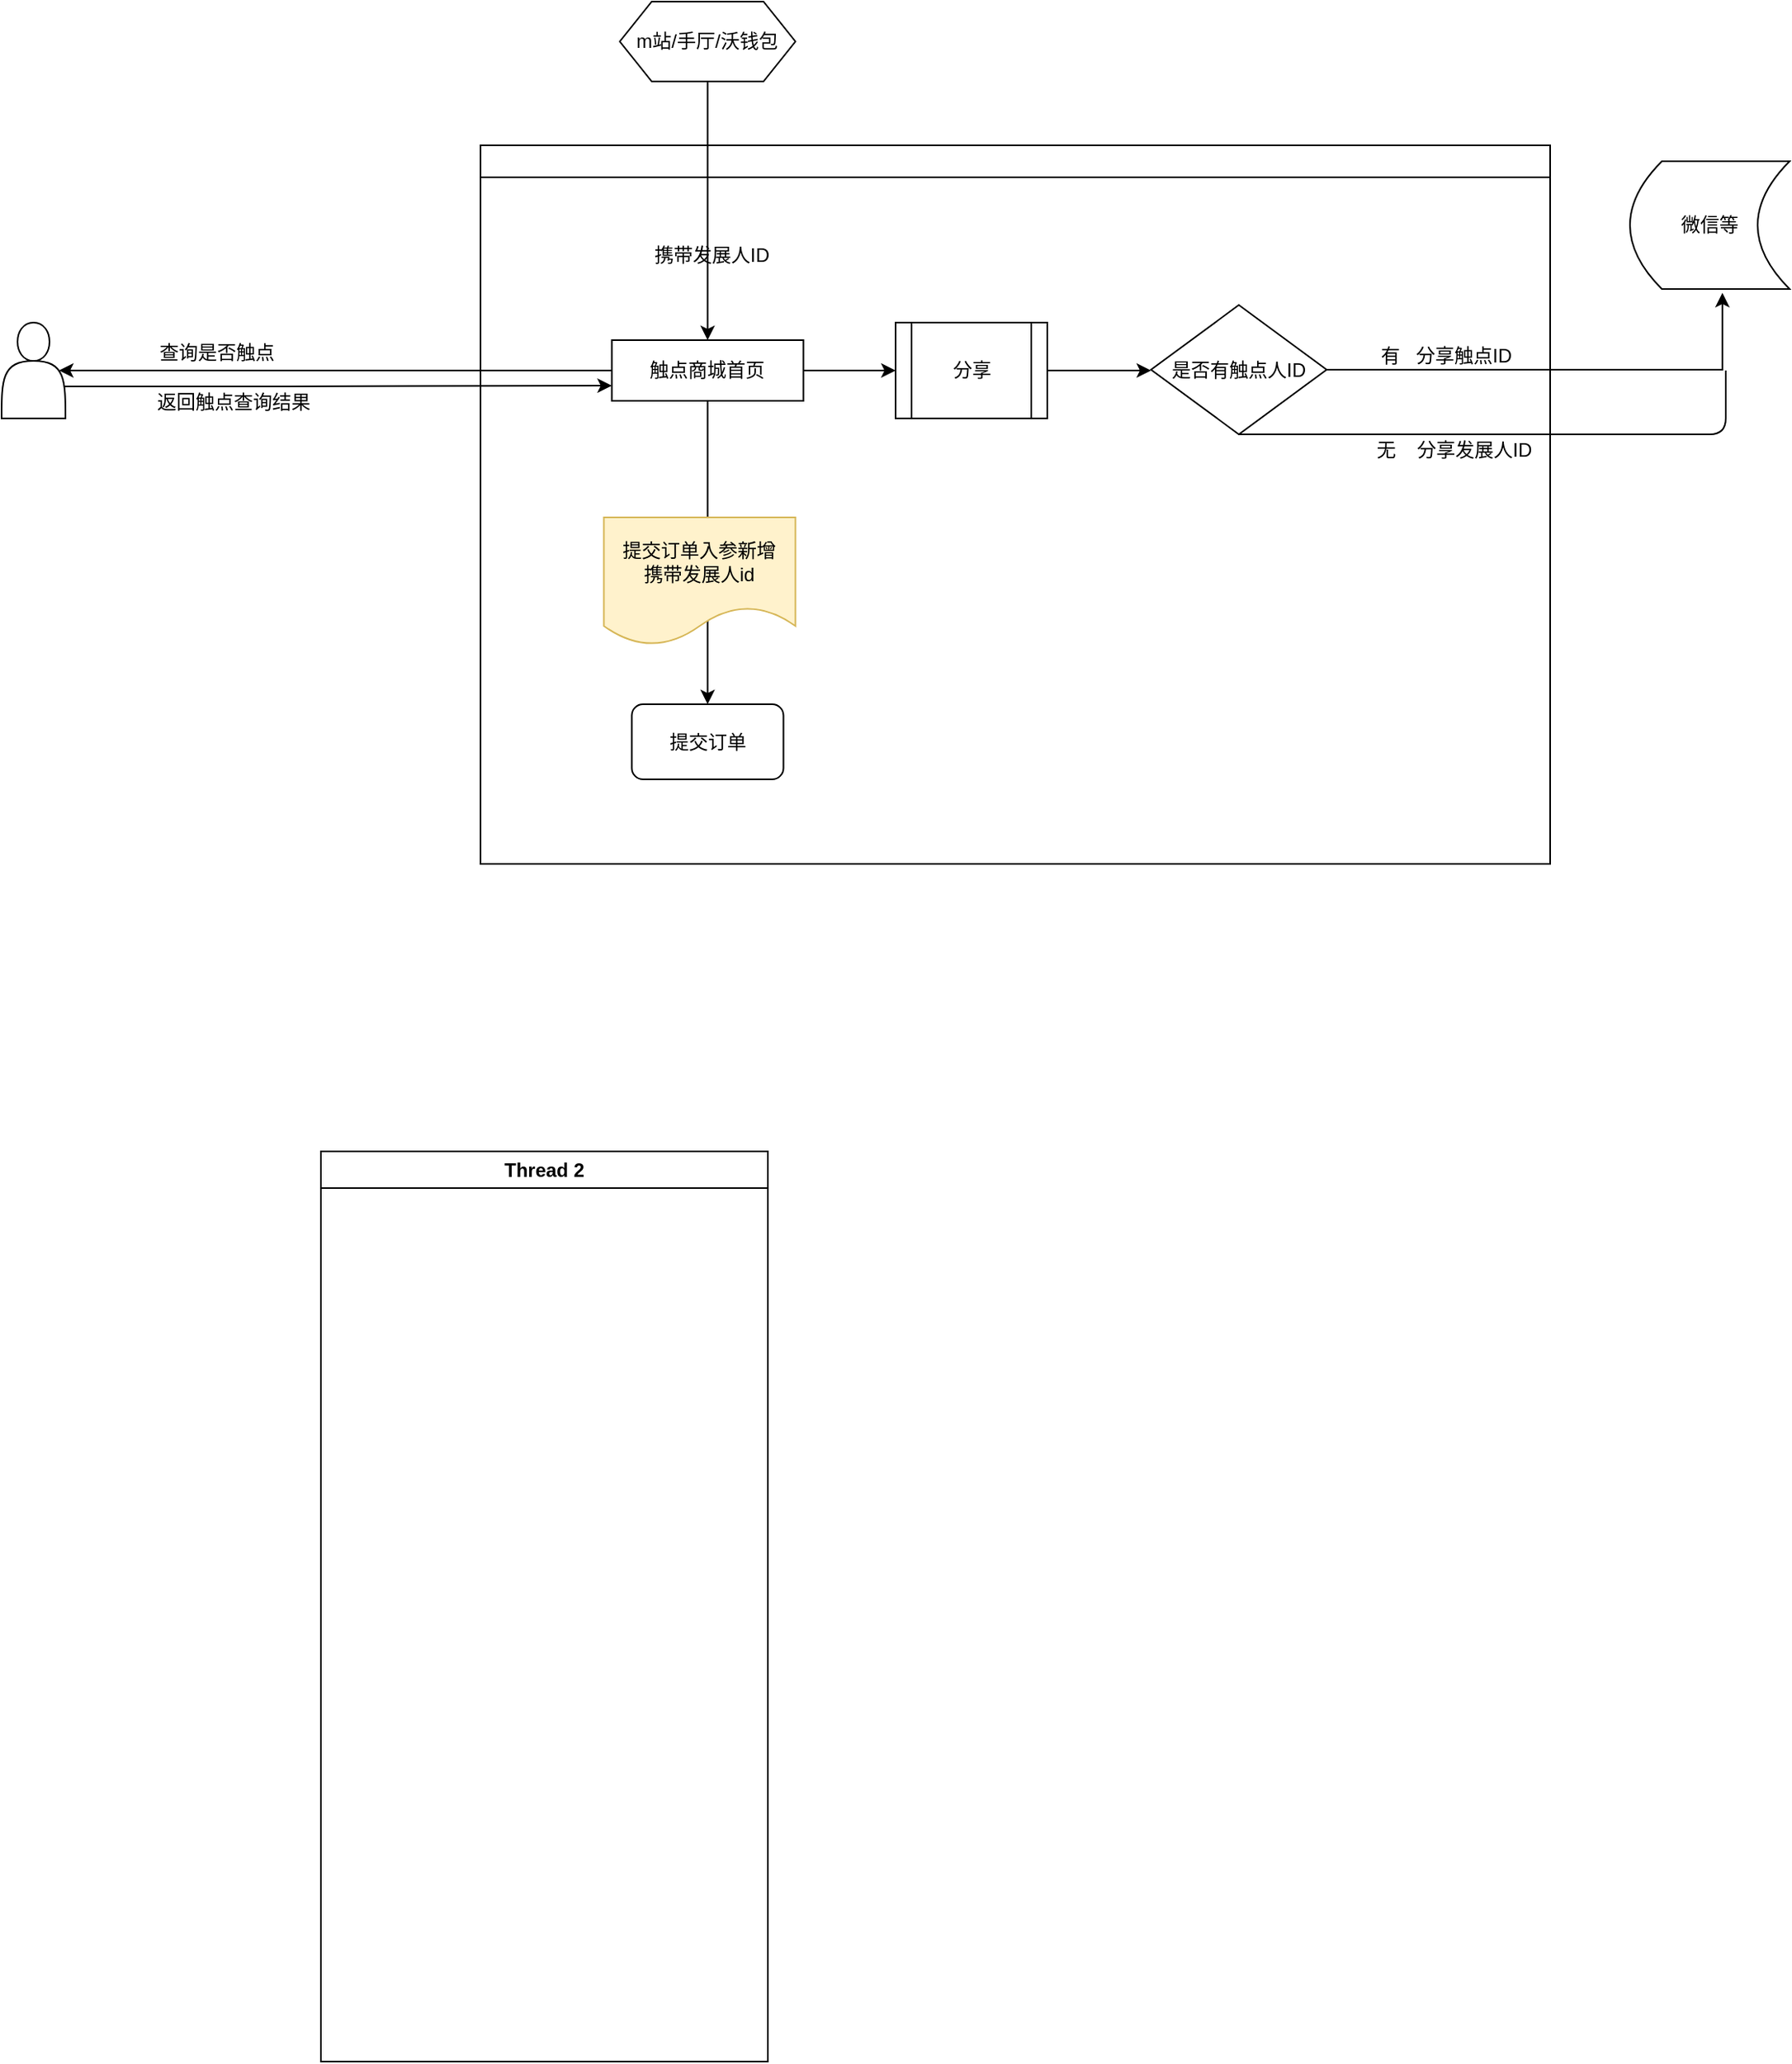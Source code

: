<mxfile version="14.2.5" type="github">
  <diagram name="Page-1" id="e7e014a7-5840-1c2e-5031-d8a46d1fe8dd">
    <mxGraphModel dx="1204" dy="595" grid="1" gridSize="10" guides="1" tooltips="1" connect="1" arrows="1" fold="1" page="1" pageScale="1" pageWidth="1169" pageHeight="826" background="#ffffff" math="0" shadow="0">
      <root>
        <mxCell id="0" />
        <mxCell id="1" parent="0" />
        <mxCell id="2" value="" style="swimlane;whiteSpace=wrap;startSize=20;" parent="1" vertex="1">
          <mxGeometry x="380" y="140" width="670" height="450" as="geometry" />
        </mxCell>
        <mxCell id="bWuk8rQy6wunyqJOEJpp-48" value="携带发展人ID" style="text;html=1;strokeColor=none;fillColor=none;align=center;verticalAlign=middle;whiteSpace=wrap;rounded=0;" vertex="1" parent="2">
          <mxGeometry x="99.75" y="60" width="90" height="18" as="geometry" />
        </mxCell>
        <mxCell id="bWuk8rQy6wunyqJOEJpp-93" style="edgeStyle=orthogonalEdgeStyle;rounded=0;orthogonalLoop=1;jettySize=auto;html=1;exitX=1;exitY=0.5;exitDx=0;exitDy=0;entryX=0;entryY=0.5;entryDx=0;entryDy=0;" edge="1" parent="2" source="bWuk8rQy6wunyqJOEJpp-49" target="bWuk8rQy6wunyqJOEJpp-91">
          <mxGeometry relative="1" as="geometry" />
        </mxCell>
        <mxCell id="bWuk8rQy6wunyqJOEJpp-49" value="触点商城首页" style="rounded=0;whiteSpace=wrap;html=1;" vertex="1" parent="2">
          <mxGeometry x="82.25" y="122" width="120" height="38" as="geometry" />
        </mxCell>
        <mxCell id="bWuk8rQy6wunyqJOEJpp-50" style="edgeStyle=orthogonalEdgeStyle;rounded=0;orthogonalLoop=1;jettySize=auto;html=1;exitX=0.5;exitY=1;exitDx=0;exitDy=0;" edge="1" parent="2" source="bWuk8rQy6wunyqJOEJpp-49" target="bWuk8rQy6wunyqJOEJpp-49">
          <mxGeometry relative="1" as="geometry" />
        </mxCell>
        <mxCell id="bWuk8rQy6wunyqJOEJpp-78" style="edgeStyle=orthogonalEdgeStyle;rounded=0;orthogonalLoop=1;jettySize=auto;html=1;exitX=0.5;exitY=1;exitDx=0;exitDy=0;" edge="1" parent="2">
          <mxGeometry relative="1" as="geometry">
            <mxPoint x="140" y="280" as="sourcePoint" />
            <mxPoint x="140" y="280" as="targetPoint" />
          </mxGeometry>
        </mxCell>
        <mxCell id="bWuk8rQy6wunyqJOEJpp-87" value="提交订单" style="rounded=1;whiteSpace=wrap;html=1;" vertex="1" parent="2">
          <mxGeometry x="94.75" y="350" width="95" height="47" as="geometry" />
        </mxCell>
        <mxCell id="bWuk8rQy6wunyqJOEJpp-91" value="分享" style="shape=process;whiteSpace=wrap;html=1;backgroundOutline=1;" vertex="1" parent="2">
          <mxGeometry x="260" y="111" width="95" height="60" as="geometry" />
        </mxCell>
        <mxCell id="bWuk8rQy6wunyqJOEJpp-86" style="edgeStyle=orthogonalEdgeStyle;rounded=0;orthogonalLoop=1;jettySize=auto;html=1;exitX=0.5;exitY=1;exitDx=0;exitDy=0;entryX=0.5;entryY=0;entryDx=0;entryDy=0;" edge="1" parent="2" source="bWuk8rQy6wunyqJOEJpp-49" target="bWuk8rQy6wunyqJOEJpp-87">
          <mxGeometry relative="1" as="geometry">
            <mxPoint x="142" y="300" as="targetPoint" />
          </mxGeometry>
        </mxCell>
        <mxCell id="bWuk8rQy6wunyqJOEJpp-88" value="提交订单入参新增&lt;br&gt;携带发展人id" style="shape=document;whiteSpace=wrap;html=1;boundedLbl=1;fillColor=#fff2cc;strokeColor=#d6b656;" vertex="1" parent="2">
          <mxGeometry x="77.25" y="233" width="120" height="80" as="geometry" />
        </mxCell>
        <mxCell id="bWuk8rQy6wunyqJOEJpp-95" value="是否有触点人ID" style="rhombus;whiteSpace=wrap;html=1;" vertex="1" parent="2">
          <mxGeometry x="420" y="100" width="110" height="81" as="geometry" />
        </mxCell>
        <mxCell id="bWuk8rQy6wunyqJOEJpp-107" value="无&amp;nbsp; &amp;nbsp; 分享发展人ID" style="text;html=1;strokeColor=none;fillColor=none;align=center;verticalAlign=middle;whiteSpace=wrap;rounded=0;" vertex="1" parent="2">
          <mxGeometry x="550" y="181" width="120" height="20" as="geometry" />
        </mxCell>
        <mxCell id="3" value="Thread 2" style="swimlane;whiteSpace=wrap" parent="1" vertex="1">
          <mxGeometry x="280" y="770" width="280" height="570" as="geometry" />
        </mxCell>
        <mxCell id="bWuk8rQy6wunyqJOEJpp-66" value="查询是否触点" style="text;html=1;strokeColor=none;fillColor=none;align=center;verticalAlign=middle;whiteSpace=wrap;rounded=0;" vertex="1" parent="1">
          <mxGeometry x="170" y="260" width="90" height="20" as="geometry" />
        </mxCell>
        <mxCell id="bWuk8rQy6wunyqJOEJpp-70" style="edgeStyle=orthogonalEdgeStyle;rounded=0;orthogonalLoop=1;jettySize=auto;html=1;exitX=0;exitY=0.5;exitDx=0;exitDy=0;entryX=0.9;entryY=0.5;entryDx=0;entryDy=0;entryPerimeter=0;" edge="1" parent="1" source="bWuk8rQy6wunyqJOEJpp-49" target="bWuk8rQy6wunyqJOEJpp-71">
          <mxGeometry relative="1" as="geometry">
            <mxPoint x="170" y="281" as="targetPoint" />
          </mxGeometry>
        </mxCell>
        <mxCell id="bWuk8rQy6wunyqJOEJpp-72" style="edgeStyle=orthogonalEdgeStyle;rounded=0;orthogonalLoop=1;jettySize=auto;html=1;exitX=0.5;exitY=1;exitDx=0;exitDy=0;entryX=0;entryY=0.75;entryDx=0;entryDy=0;" edge="1" parent="1" source="bWuk8rQy6wunyqJOEJpp-71" target="bWuk8rQy6wunyqJOEJpp-49">
          <mxGeometry relative="1" as="geometry">
            <mxPoint x="350" y="370" as="targetPoint" />
            <Array as="points">
              <mxPoint x="100" y="291" />
              <mxPoint x="250" y="291" />
            </Array>
          </mxGeometry>
        </mxCell>
        <mxCell id="bWuk8rQy6wunyqJOEJpp-71" value="" style="shape=actor;whiteSpace=wrap;html=1;" vertex="1" parent="1">
          <mxGeometry x="80" y="251" width="40" height="60" as="geometry" />
        </mxCell>
        <mxCell id="bWuk8rQy6wunyqJOEJpp-74" value="返回触点查询结果" style="text;html=1;align=center;verticalAlign=middle;resizable=0;points=[];autosize=1;" vertex="1" parent="1">
          <mxGeometry x="170" y="291" width="110" height="20" as="geometry" />
        </mxCell>
        <mxCell id="bWuk8rQy6wunyqJOEJpp-94" style="edgeStyle=orthogonalEdgeStyle;rounded=0;orthogonalLoop=1;jettySize=auto;html=1;exitX=1;exitY=0.5;exitDx=0;exitDy=0;" edge="1" parent="1" source="bWuk8rQy6wunyqJOEJpp-91">
          <mxGeometry relative="1" as="geometry">
            <mxPoint x="800" y="281" as="targetPoint" />
          </mxGeometry>
        </mxCell>
        <mxCell id="bWuk8rQy6wunyqJOEJpp-96" value="微信等" style="shape=dataStorage;whiteSpace=wrap;html=1;fixedSize=1;" vertex="1" parent="1">
          <mxGeometry x="1100" y="150" width="100" height="80" as="geometry" />
        </mxCell>
        <mxCell id="bWuk8rQy6wunyqJOEJpp-102" style="edgeStyle=orthogonalEdgeStyle;rounded=0;orthogonalLoop=1;jettySize=auto;html=1;exitX=1;exitY=0.5;exitDx=0;exitDy=0;entryX=0.579;entryY=1.03;entryDx=0;entryDy=0;entryPerimeter=0;" edge="1" parent="1" source="bWuk8rQy6wunyqJOEJpp-95" target="bWuk8rQy6wunyqJOEJpp-96">
          <mxGeometry relative="1" as="geometry">
            <mxPoint x="1050" y="230" as="targetPoint" />
          </mxGeometry>
        </mxCell>
        <mxCell id="bWuk8rQy6wunyqJOEJpp-104" value="" style="endArrow=none;html=1;exitX=0.5;exitY=1;exitDx=0;exitDy=0;" edge="1" parent="1" source="bWuk8rQy6wunyqJOEJpp-95">
          <mxGeometry width="50" height="50" relative="1" as="geometry">
            <mxPoint x="680" y="350" as="sourcePoint" />
            <mxPoint x="1160" y="281" as="targetPoint" />
            <Array as="points">
              <mxPoint x="1160" y="321" />
            </Array>
          </mxGeometry>
        </mxCell>
        <mxCell id="bWuk8rQy6wunyqJOEJpp-105" value="" style="endArrow=none;html=1;" edge="1" parent="1">
          <mxGeometry width="50" height="50" relative="1" as="geometry">
            <mxPoint x="1050" y="280" as="sourcePoint" />
            <mxPoint x="1050" y="321" as="targetPoint" />
            <Array as="points" />
          </mxGeometry>
        </mxCell>
        <mxCell id="bWuk8rQy6wunyqJOEJpp-106" value="有&amp;nbsp; &amp;nbsp;分享触点ID" style="text;html=1;strokeColor=none;fillColor=none;align=center;verticalAlign=middle;whiteSpace=wrap;rounded=0;" vertex="1" parent="1">
          <mxGeometry x="940" y="262" width="90" height="20" as="geometry" />
        </mxCell>
        <mxCell id="bWuk8rQy6wunyqJOEJpp-109" style="edgeStyle=orthogonalEdgeStyle;rounded=0;orthogonalLoop=1;jettySize=auto;html=1;exitX=0.5;exitY=1;exitDx=0;exitDy=0;entryX=0.5;entryY=0;entryDx=0;entryDy=0;" edge="1" parent="1" source="bWuk8rQy6wunyqJOEJpp-85" target="bWuk8rQy6wunyqJOEJpp-49">
          <mxGeometry relative="1" as="geometry" />
        </mxCell>
        <mxCell id="bWuk8rQy6wunyqJOEJpp-85" value="&lt;span&gt;m站/手厅/沃钱包&lt;/span&gt;" style="shape=hexagon;perimeter=hexagonPerimeter2;whiteSpace=wrap;html=1;fixedSize=1;" vertex="1" parent="1">
          <mxGeometry x="467.25" y="50" width="110" height="50" as="geometry" />
        </mxCell>
      </root>
    </mxGraphModel>
  </diagram>
</mxfile>
